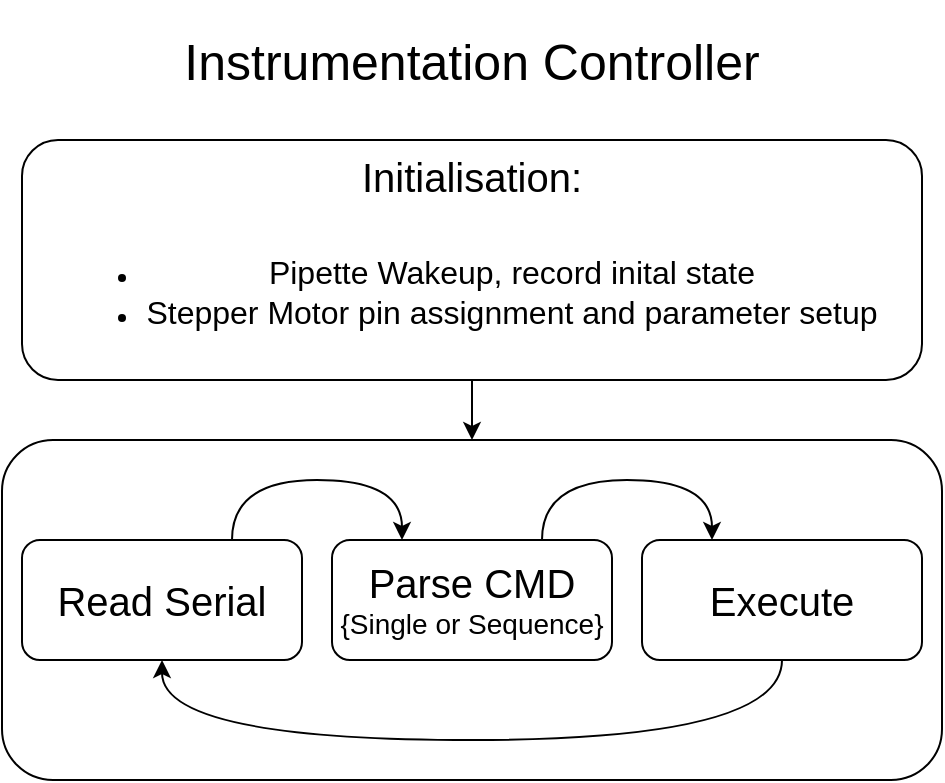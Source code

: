 <mxfile>
    <diagram id="Pd_wEKsSaTh3EuQfY2iY" name="Page-1">
        <mxGraphModel dx="983" dy="1933" grid="1" gridSize="10" guides="1" tooltips="1" connect="1" arrows="1" fold="1" page="1" pageScale="1" pageWidth="850" pageHeight="1100" math="0" shadow="0">
            <root>
                <mxCell id="0"/>
                <mxCell id="1" parent="0"/>
                <mxCell id="22" value="" style="rounded=1;whiteSpace=wrap;html=1;fontSize=20;verticalAlign=top;" vertex="1" parent="1">
                    <mxGeometry x="190" y="410" width="470" height="170" as="geometry"/>
                </mxCell>
                <mxCell id="23" style="edgeStyle=orthogonalEdgeStyle;curved=1;rounded=0;orthogonalLoop=1;jettySize=auto;html=1;exitX=0.5;exitY=1;exitDx=0;exitDy=0;entryX=0.5;entryY=0;entryDx=0;entryDy=0;fontSize=20;" edge="1" parent="1" source="2" target="22">
                    <mxGeometry relative="1" as="geometry"/>
                </mxCell>
                <mxCell id="2" value="&lt;font&gt;&lt;span style=&quot;font-size: 20px&quot;&gt;Initialisation:&lt;/span&gt;&lt;br&gt;&lt;br&gt;&lt;ul&gt;&lt;li&gt;&lt;font style=&quot;font-size: 16px&quot;&gt;Pipette Wakeup, record inital state&lt;/font&gt;&lt;/li&gt;&lt;li&gt;&lt;font style=&quot;font-size: 16px&quot;&gt;Stepper Motor pin assignment and parameter setup&lt;/font&gt;&lt;/li&gt;&lt;/ul&gt;&lt;/font&gt;" style="rounded=1;whiteSpace=wrap;html=1;align=center;verticalAlign=top;" vertex="1" parent="1">
                    <mxGeometry x="200" y="260" width="450" height="120" as="geometry"/>
                </mxCell>
                <mxCell id="20" style="edgeStyle=orthogonalEdgeStyle;curved=1;rounded=0;orthogonalLoop=1;jettySize=auto;html=1;exitX=0.75;exitY=0;exitDx=0;exitDy=0;entryX=0.25;entryY=0;entryDx=0;entryDy=0;fontSize=20;" edge="1" parent="1" source="3" target="5">
                    <mxGeometry relative="1" as="geometry">
                        <Array as="points">
                            <mxPoint x="305" y="430"/>
                            <mxPoint x="390" y="430"/>
                        </Array>
                    </mxGeometry>
                </mxCell>
                <mxCell id="3" value="&lt;font style=&quot;font-size: 20px&quot;&gt;Read Serial&lt;/font&gt;" style="rounded=1;whiteSpace=wrap;html=1;" vertex="1" parent="1">
                    <mxGeometry x="200" y="460" width="140" height="60" as="geometry"/>
                </mxCell>
                <mxCell id="17" style="edgeStyle=orthogonalEdgeStyle;curved=1;rounded=0;orthogonalLoop=1;jettySize=auto;html=1;exitX=0.5;exitY=1;exitDx=0;exitDy=0;entryX=0.5;entryY=1;entryDx=0;entryDy=0;fontSize=20;" edge="1" parent="1" source="4" target="3">
                    <mxGeometry relative="1" as="geometry">
                        <Array as="points">
                            <mxPoint x="580" y="560"/>
                            <mxPoint x="270" y="560"/>
                        </Array>
                    </mxGeometry>
                </mxCell>
                <mxCell id="4" value="Execute" style="rounded=1;whiteSpace=wrap;html=1;fontSize=20;" vertex="1" parent="1">
                    <mxGeometry x="510" y="460" width="140" height="60" as="geometry"/>
                </mxCell>
                <mxCell id="21" style="edgeStyle=orthogonalEdgeStyle;curved=1;rounded=0;orthogonalLoop=1;jettySize=auto;html=1;exitX=0.75;exitY=0;exitDx=0;exitDy=0;entryX=0.25;entryY=0;entryDx=0;entryDy=0;fontSize=20;" edge="1" parent="1" source="5" target="4">
                    <mxGeometry relative="1" as="geometry">
                        <Array as="points">
                            <mxPoint x="460" y="430"/>
                            <mxPoint x="545" y="430"/>
                        </Array>
                    </mxGeometry>
                </mxCell>
                <mxCell id="5" value="&lt;font&gt;&lt;span style=&quot;font-size: 20px&quot;&gt;Parse CMD&lt;br&gt;&lt;/span&gt;&lt;/font&gt;&lt;font style=&quot;font-size: 14px&quot;&gt;{Single or Sequence}&lt;/font&gt;" style="rounded=1;whiteSpace=wrap;html=1;" vertex="1" parent="1">
                    <mxGeometry x="355" y="460" width="140" height="60" as="geometry"/>
                </mxCell>
                <mxCell id="16" value="&lt;font style=&quot;font-size: 25px&quot;&gt;Instrumentation Controller&lt;/font&gt;" style="text;html=1;strokeColor=none;fillColor=none;align=center;verticalAlign=middle;whiteSpace=wrap;rounded=0;fontSize=20;" vertex="1" parent="1">
                    <mxGeometry x="265" y="190" width="320" height="60" as="geometry"/>
                </mxCell>
            </root>
        </mxGraphModel>
    </diagram>
</mxfile>